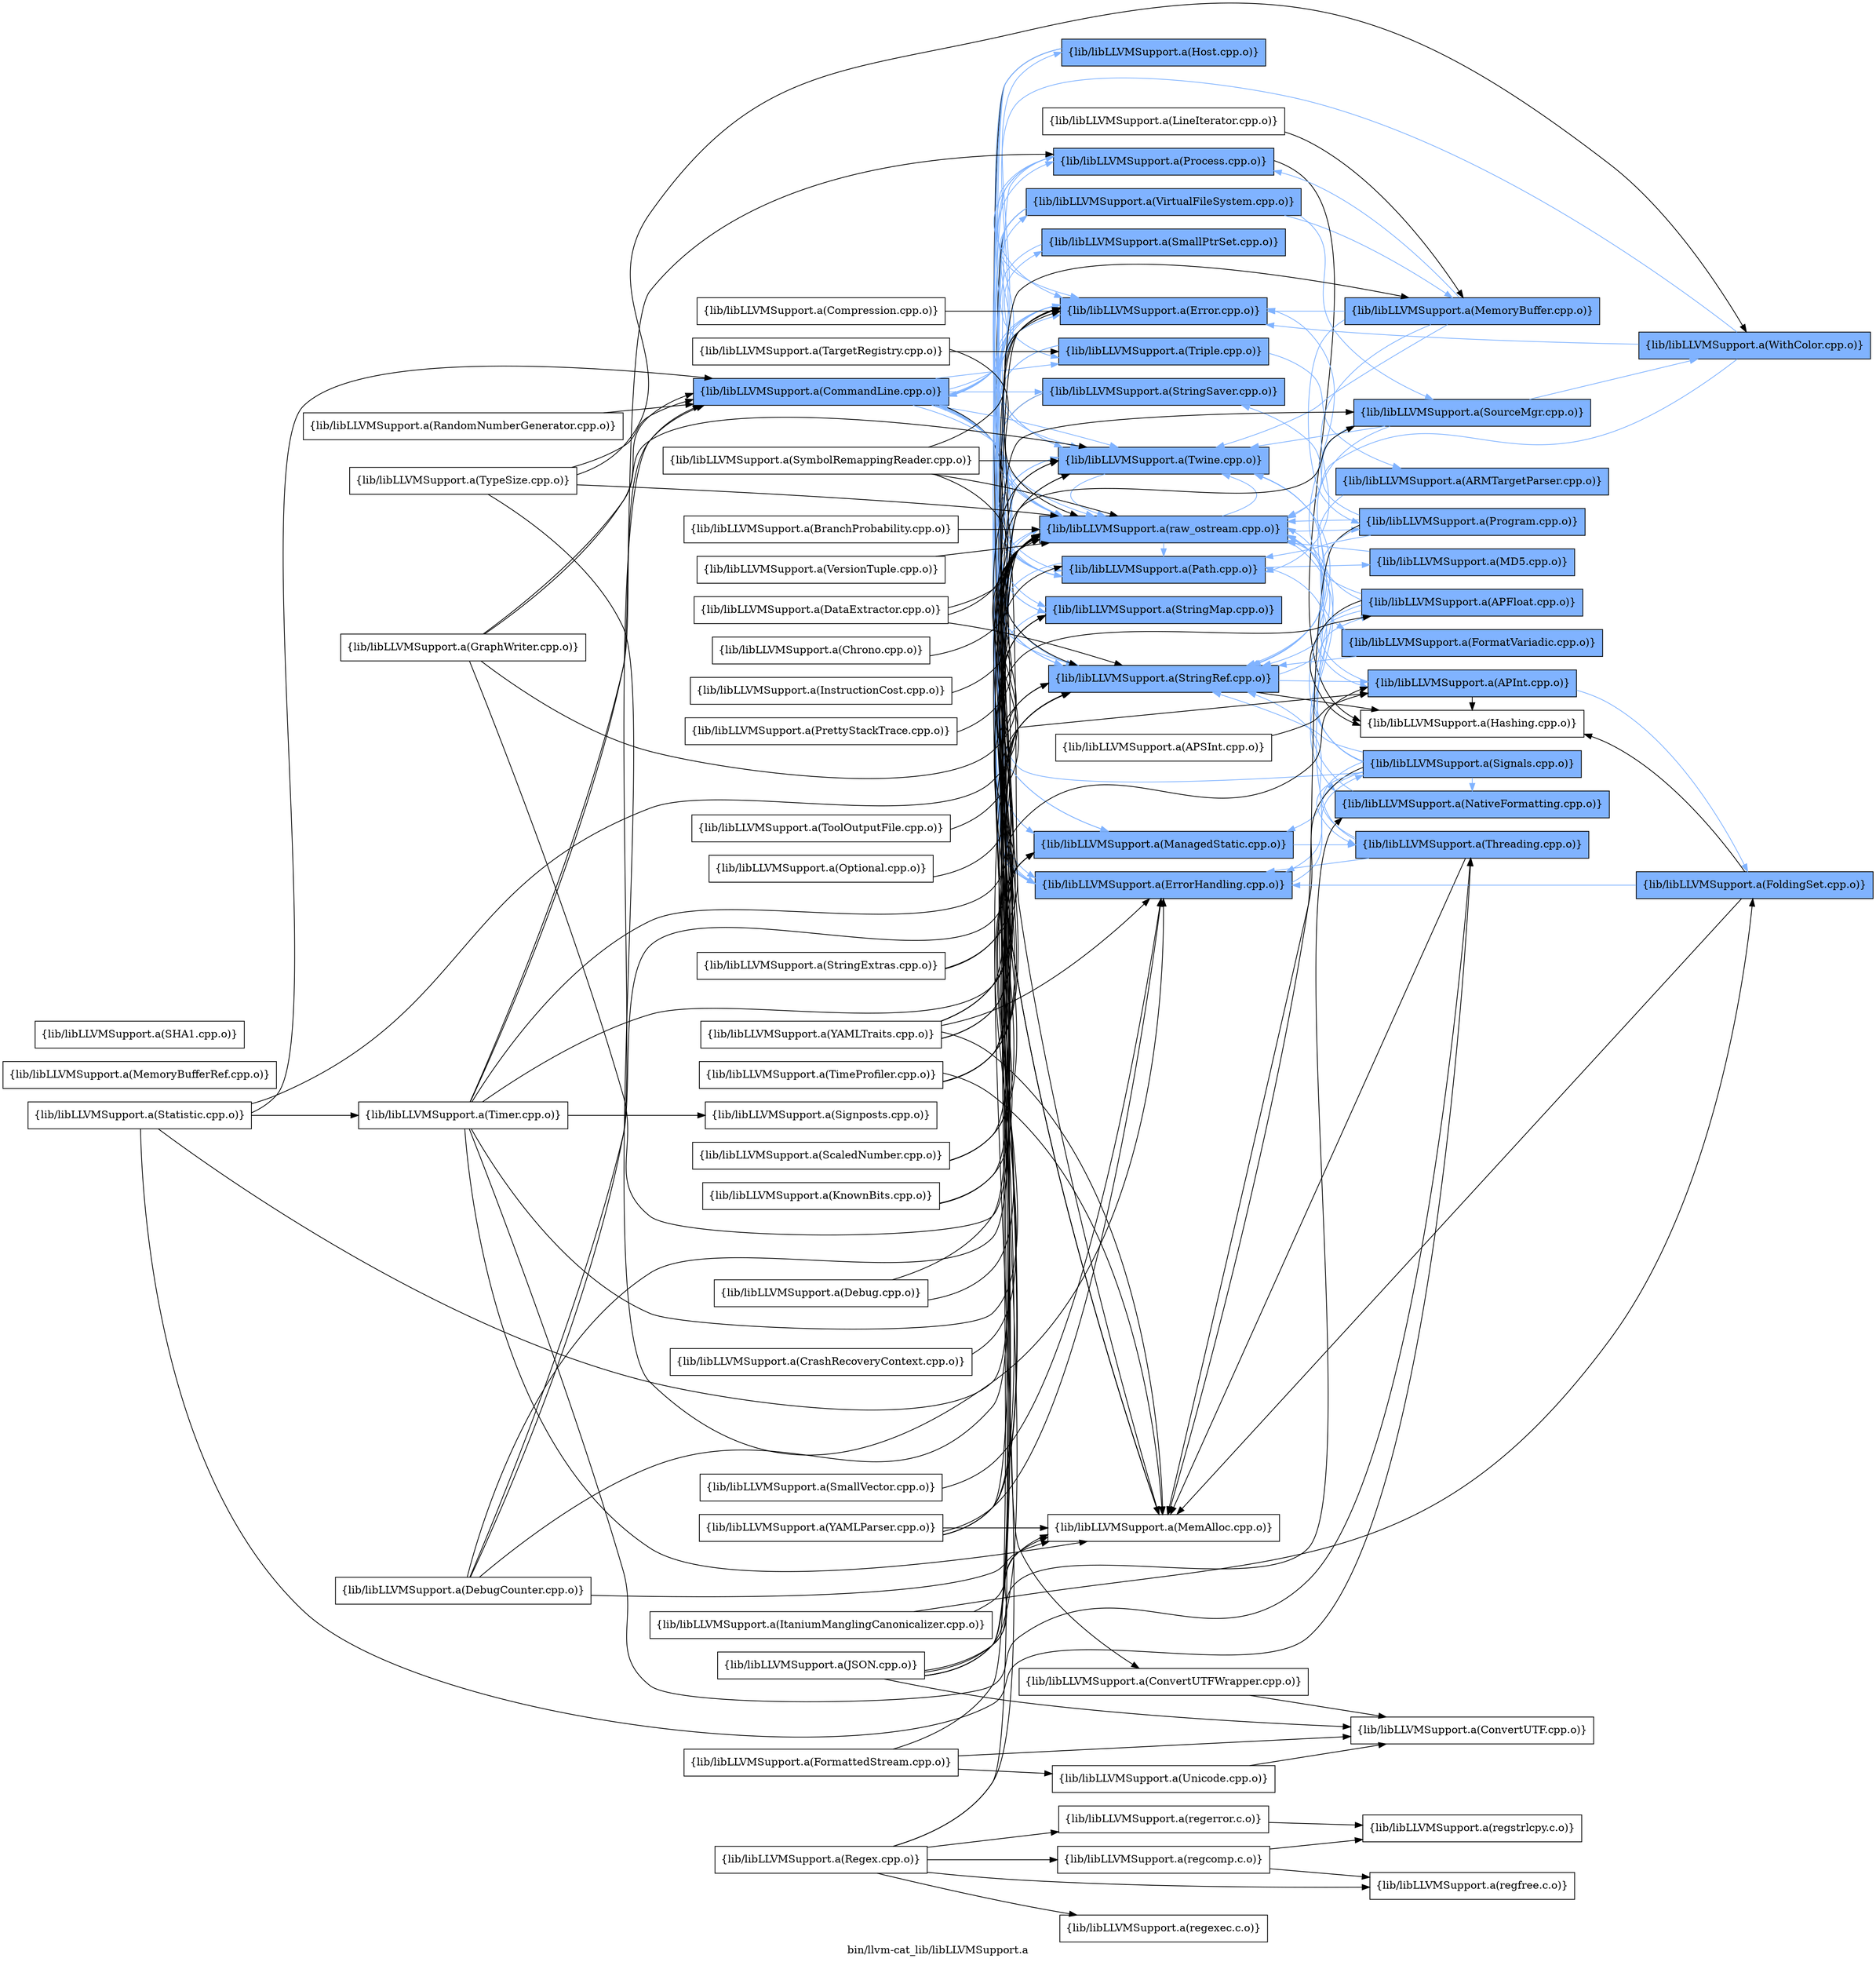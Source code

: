 digraph "bin/llvm-cat_lib/libLLVMSupport.a" {
	label="bin/llvm-cat_lib/libLLVMSupport.a";
	rankdir=LR;
	{ rank=same; Node0x56479cb316b8;  }
	{ rank=same; Node0x56479cb30358; Node0x56479cb2f458; Node0x56479cb2de28; Node0x56479cb31ac8; Node0x56479cb2ad68; Node0x56479cb2aa98; Node0x56479cb2e5f8; Node0x56479cb2eeb8; Node0x56479cb2d428; Node0x56479cb28928; Node0x56479cb2af98; Node0x56479cb2a3b8; Node0x56479cb2d1a8; Node0x56479cb2a7c8; Node0x56479cb2a0e8; Node0x56479cb2a408;  }
	{ rank=same; Node0x56479cb2fbd8; Node0x56479cb30038; Node0x56479cb2c618; Node0x56479cb312a8; Node0x56479cb2a868; Node0x56479cb30bc8; Node0x56479cb2f5e8; Node0x56479cb2de78; Node0x56479cb2e148; Node0x56479cb28f18; Node0x56479cb2c208; Node0x56479cb308f8; Node0x56479cb2b128;  }
	{ rank=same; Node0x56479cb316b8;  }
	{ rank=same; Node0x56479cb30358; Node0x56479cb2f458; Node0x56479cb2de28; Node0x56479cb31ac8; Node0x56479cb2ad68; Node0x56479cb2aa98; Node0x56479cb2e5f8; Node0x56479cb2eeb8; Node0x56479cb2d428; Node0x56479cb28928; Node0x56479cb2af98; Node0x56479cb2a3b8; Node0x56479cb2d1a8; Node0x56479cb2a7c8; Node0x56479cb2a0e8; Node0x56479cb2a408;  }
	{ rank=same; Node0x56479cb2fbd8; Node0x56479cb30038; Node0x56479cb2c618; Node0x56479cb312a8; Node0x56479cb2a868; Node0x56479cb30bc8; Node0x56479cb2f5e8; Node0x56479cb2de78; Node0x56479cb2e148; Node0x56479cb28f18; Node0x56479cb2c208; Node0x56479cb308f8; Node0x56479cb2b128;  }

	Node0x56479cb316b8 [shape=record,shape=box,group=1,style=filled,fillcolor="0.600000 0.5 1",label="{lib/libLLVMSupport.a(CommandLine.cpp.o)}"];
	Node0x56479cb316b8 -> Node0x56479cb30358[color="0.600000 0.5 1"];
	Node0x56479cb316b8 -> Node0x56479cb2f458[color="0.600000 0.5 1"];
	Node0x56479cb316b8 -> Node0x56479cb2de28[color="0.600000 0.5 1"];
	Node0x56479cb316b8 -> Node0x56479cb31ac8;
	Node0x56479cb316b8 -> Node0x56479cb2ad68[color="0.600000 0.5 1"];
	Node0x56479cb316b8 -> Node0x56479cb2aa98[color="0.600000 0.5 1"];
	Node0x56479cb316b8 -> Node0x56479cb2e5f8[color="0.600000 0.5 1"];
	Node0x56479cb316b8 -> Node0x56479cb2eeb8;
	Node0x56479cb316b8 -> Node0x56479cb2d428[color="0.600000 0.5 1"];
	Node0x56479cb316b8 -> Node0x56479cb28928[color="0.600000 0.5 1"];
	Node0x56479cb316b8 -> Node0x56479cb2af98[color="0.600000 0.5 1"];
	Node0x56479cb316b8 -> Node0x56479cb2a3b8[color="0.600000 0.5 1"];
	Node0x56479cb316b8 -> Node0x56479cb2d1a8[color="0.600000 0.5 1"];
	Node0x56479cb316b8 -> Node0x56479cb2a7c8[color="0.600000 0.5 1"];
	Node0x56479cb316b8 -> Node0x56479cb2a0e8[color="0.600000 0.5 1"];
	Node0x56479cb316b8 -> Node0x56479cb2a408[color="0.600000 0.5 1"];
	Node0x56479cb2ad68 [shape=record,shape=box,group=1,style=filled,fillcolor="0.600000 0.5 1",label="{lib/libLLVMSupport.a(Error.cpp.o)}"];
	Node0x56479cb2ad68 -> Node0x56479cb2f458[color="0.600000 0.5 1"];
	Node0x56479cb2ad68 -> Node0x56479cb2aa98[color="0.600000 0.5 1"];
	Node0x56479cb2ad68 -> Node0x56479cb2e5f8[color="0.600000 0.5 1"];
	Node0x56479cb2ad68 -> Node0x56479cb2d1a8[color="0.600000 0.5 1"];
	Node0x56479cb2e5f8 [shape=record,shape=box,group=1,style=filled,fillcolor="0.600000 0.5 1",label="{lib/libLLVMSupport.a(ManagedStatic.cpp.o)}"];
	Node0x56479cb2e5f8 -> Node0x56479cb30bc8[color="0.600000 0.5 1"];
	Node0x56479cb2eeb8 [shape=record,shape=box,group=0,label="{lib/libLLVMSupport.a(MemAlloc.cpp.o)}"];
	Node0x56479cb30038 [shape=record,shape=box,group=1,style=filled,fillcolor="0.600000 0.5 1",label="{lib/libLLVMSupport.a(MemoryBuffer.cpp.o)}"];
	Node0x56479cb30038 -> Node0x56479cb2f458[color="0.600000 0.5 1"];
	Node0x56479cb30038 -> Node0x56479cb2ad68[color="0.600000 0.5 1"];
	Node0x56479cb30038 -> Node0x56479cb2a0e8[color="0.600000 0.5 1"];
	Node0x56479cb30038 -> Node0x56479cb2a408[color="0.600000 0.5 1"];
	Node0x56479cb30038 -> Node0x56479cb308f8[color="0.600000 0.5 1"];
	Node0x56479cb2b8f8 [shape=record,shape=box,group=0,label="{lib/libLLVMSupport.a(MemoryBufferRef.cpp.o)}"];
	Node0x56479cb2c618 [shape=record,shape=box,group=1,style=filled,fillcolor="0.600000 0.5 1",label="{lib/libLLVMSupport.a(SourceMgr.cpp.o)}"];
	Node0x56479cb2c618 -> Node0x56479cb2f458[color="0.600000 0.5 1"];
	Node0x56479cb2c618 -> Node0x56479cb2db08[color="0.600000 0.5 1"];
	Node0x56479cb2c618 -> Node0x56479cb2a3b8[color="0.600000 0.5 1"];
	Node0x56479cb2c618 -> Node0x56479cb2d1a8[color="0.600000 0.5 1"];
	Node0x56479cb2d1a8 [shape=record,shape=box,group=1,style=filled,fillcolor="0.600000 0.5 1",label="{lib/libLLVMSupport.a(raw_ostream.cpp.o)}"];
	Node0x56479cb2d1a8 -> Node0x56479cb2f458[color="0.600000 0.5 1"];
	Node0x56479cb2d1a8 -> Node0x56479cb2ad68[color="0.600000 0.5 1"];
	Node0x56479cb2d1a8 -> Node0x56479cb2aa98[color="0.600000 0.5 1"];
	Node0x56479cb2d1a8 -> Node0x56479cb28f18[color="0.600000 0.5 1"];
	Node0x56479cb2d1a8 -> Node0x56479cb2c208[color="0.600000 0.5 1"];
	Node0x56479cb2d1a8 -> Node0x56479cb2a0e8[color="0.600000 0.5 1"];
	Node0x56479cb2d1a8 -> Node0x56479cb2a408[color="0.600000 0.5 1"];
	Node0x56479cb2d1a8 -> Node0x56479cb308f8[color="0.600000 0.5 1"];
	Node0x56479cb31988 [shape=record,shape=box,group=0,label="{lib/libLLVMSupport.a(Timer.cpp.o)}"];
	Node0x56479cb31988 -> Node0x56479cb31258;
	Node0x56479cb31988 -> Node0x56479cb316b8;
	Node0x56479cb31988 -> Node0x56479cb2e5f8;
	Node0x56479cb31988 -> Node0x56479cb2eeb8;
	Node0x56479cb31988 -> Node0x56479cb28928;
	Node0x56479cb31988 -> Node0x56479cb2d1a8;
	Node0x56479cb31988 -> Node0x56479cb2a408;
	Node0x56479cb31988 -> Node0x56479cb30bc8;
	Node0x56479cb30358 [shape=record,shape=box,group=1,style=filled,fillcolor="0.600000 0.5 1",label="{lib/libLLVMSupport.a(Triple.cpp.o)}"];
	Node0x56479cb30358 -> Node0x56479cb2fbd8[color="0.600000 0.5 1"];
	Node0x56479cb30358 -> Node0x56479cb2f458[color="0.600000 0.5 1"];
	Node0x56479cb30358 -> Node0x56479cb2a3b8[color="0.600000 0.5 1"];
	Node0x56479cb2f458 [shape=record,shape=box,group=1,style=filled,fillcolor="0.600000 0.5 1",label="{lib/libLLVMSupport.a(Twine.cpp.o)}"];
	Node0x56479cb2f458 -> Node0x56479cb2d1a8[color="0.600000 0.5 1"];
	Node0x56479cb2ecd8 [shape=record,shape=box,group=0,label="{lib/libLLVMSupport.a(TypeSize.cpp.o)}"];
	Node0x56479cb2ecd8 -> Node0x56479cb2db08;
	Node0x56479cb2ecd8 -> Node0x56479cb316b8;
	Node0x56479cb2ecd8 -> Node0x56479cb2aa98;
	Node0x56479cb2ecd8 -> Node0x56479cb2d1a8;
	Node0x56479cb2f5e8 [shape=record,shape=box,group=1,style=filled,fillcolor="0.600000 0.5 1",label="{lib/libLLVMSupport.a(APFloat.cpp.o)}"];
	Node0x56479cb2f5e8 -> Node0x56479cb2de78[color="0.600000 0.5 1"];
	Node0x56479cb2f5e8 -> Node0x56479cb2ad68[color="0.600000 0.5 1"];
	Node0x56479cb2f5e8 -> Node0x56479cb2e148;
	Node0x56479cb2f5e8 -> Node0x56479cb2a3b8[color="0.600000 0.5 1"];
	Node0x56479cb2f5e8 -> Node0x56479cb2d1a8[color="0.600000 0.5 1"];
	Node0x56479cb2de78 [shape=record,shape=box,group=1,style=filled,fillcolor="0.600000 0.5 1",label="{lib/libLLVMSupport.a(APInt.cpp.o)}"];
	Node0x56479cb2de78 -> Node0x56479cb29e18[color="0.600000 0.5 1"];
	Node0x56479cb2de78 -> Node0x56479cb2e148;
	Node0x56479cb2de78 -> Node0x56479cb2d1a8[color="0.600000 0.5 1"];
	Node0x56479cb2b128 [shape=record,shape=box,group=1,style=filled,fillcolor="0.600000 0.5 1",label="{lib/libLLVMSupport.a(MD5.cpp.o)}"];
	Node0x56479cb2b128 -> Node0x56479cb2d1a8[color="0.600000 0.5 1"];
	Node0x56479cb28928 [shape=record,shape=box,group=1,style=filled,fillcolor="0.600000 0.5 1",label="{lib/libLLVMSupport.a(StringMap.cpp.o)}"];
	Node0x56479cb28928 -> Node0x56479cb2aa98[color="0.600000 0.5 1"];
	Node0x56479cb2af98 [shape=record,shape=box,group=1,style=filled,fillcolor="0.600000 0.5 1",label="{lib/libLLVMSupport.a(StringSaver.cpp.o)}"];
	Node0x56479cb2af98 -> Node0x56479cb2eeb8;
	Node0x56479cb2af98 -> Node0x56479cb2a3b8[color="0.600000 0.5 1"];
	Node0x56479cb2aa98 [shape=record,shape=box,group=1,style=filled,fillcolor="0.600000 0.5 1",label="{lib/libLLVMSupport.a(ErrorHandling.cpp.o)}"];
	Node0x56479cb2aa98 -> Node0x56479cb2f458[color="0.600000 0.5 1"];
	Node0x56479cb2aa98 -> Node0x56479cb2d1a8[color="0.600000 0.5 1"];
	Node0x56479cb2aa98 -> Node0x56479cb2a868[color="0.600000 0.5 1"];
	Node0x56479cb2b948 [shape=record,shape=box,group=0,label="{lib/libLLVMSupport.a(SHA1.cpp.o)}"];
	Node0x56479cb2a3b8 [shape=record,shape=box,group=1,style=filled,fillcolor="0.600000 0.5 1",label="{lib/libLLVMSupport.a(StringRef.cpp.o)}"];
	Node0x56479cb2a3b8 -> Node0x56479cb2f5e8[color="0.600000 0.5 1"];
	Node0x56479cb2a3b8 -> Node0x56479cb2de78[color="0.600000 0.5 1"];
	Node0x56479cb2a3b8 -> Node0x56479cb2ad68[color="0.600000 0.5 1"];
	Node0x56479cb2a3b8 -> Node0x56479cb2e148;
	Node0x56479cb29c88 [shape=record,shape=box,group=0,label="{lib/libLLVMSupport.a(FormattedStream.cpp.o)}"];
	Node0x56479cb29c88 -> Node0x56479cb2e508;
	Node0x56479cb29c88 -> Node0x56479cb312a8;
	Node0x56479cb29c88 -> Node0x56479cb2d1a8;
	Node0x56479cb29698 [shape=record,shape=box,group=0,label="{lib/libLLVMSupport.a(StringExtras.cpp.o)}"];
	Node0x56479cb29698 -> Node0x56479cb2a3b8;
	Node0x56479cb29698 -> Node0x56479cb2d1a8;
	Node0x56479cb29e18 [shape=record,shape=box,group=1,style=filled,fillcolor="0.600000 0.5 1",label="{lib/libLLVMSupport.a(FoldingSet.cpp.o)}"];
	Node0x56479cb29e18 -> Node0x56479cb2aa98[color="0.600000 0.5 1"];
	Node0x56479cb29e18 -> Node0x56479cb2e148;
	Node0x56479cb29e18 -> Node0x56479cb2eeb8;
	Node0x56479cb2d3d8 [shape=record,shape=box,group=0,label="{lib/libLLVMSupport.a(Regex.cpp.o)}"];
	Node0x56479cb2d3d8 -> Node0x56479cb2f458;
	Node0x56479cb2d3d8 -> Node0x56479cb2a3b8;
	Node0x56479cb2d3d8 -> Node0x56479cb2d518;
	Node0x56479cb2d3d8 -> Node0x56479cb2cd98;
	Node0x56479cb2d3d8 -> Node0x56479cb29878;
	Node0x56479cb2d3d8 -> Node0x56479cb298c8;
	Node0x56479cb2d428 [shape=record,shape=box,group=1,style=filled,fillcolor="0.600000 0.5 1",label="{lib/libLLVMSupport.a(SmallPtrSet.cpp.o)}"];
	Node0x56479cb2d428 -> Node0x56479cb2aa98[color="0.600000 0.5 1"];
	Node0x56479cb2e148 [shape=record,shape=box,group=0,label="{lib/libLLVMSupport.a(Hashing.cpp.o)}"];
	Node0x56479cb2a0e8 [shape=record,shape=box,group=1,style=filled,fillcolor="0.600000 0.5 1",label="{lib/libLLVMSupport.a(Path.cpp.o)}"];
	Node0x56479cb2a0e8 -> Node0x56479cb2f458[color="0.600000 0.5 1"];
	Node0x56479cb2a0e8 -> Node0x56479cb2ad68[color="0.600000 0.5 1"];
	Node0x56479cb2a0e8 -> Node0x56479cb2b128[color="0.600000 0.5 1"];
	Node0x56479cb2a0e8 -> Node0x56479cb2a3b8[color="0.600000 0.5 1"];
	Node0x56479cb2a0e8 -> Node0x56479cb2a408[color="0.600000 0.5 1"];
	Node0x56479cb2c208 [shape=record,shape=box,group=1,style=filled,fillcolor="0.600000 0.5 1",label="{lib/libLLVMSupport.a(NativeFormatting.cpp.o)}"];
	Node0x56479cb2c208 -> Node0x56479cb2d1a8[color="0.600000 0.5 1"];
	Node0x56479cb30bc8 [shape=record,shape=box,group=1,style=filled,fillcolor="0.600000 0.5 1",label="{lib/libLLVMSupport.a(Threading.cpp.o)}"];
	Node0x56479cb30bc8 -> Node0x56479cb2f458[color="0.600000 0.5 1"];
	Node0x56479cb30bc8 -> Node0x56479cb2aa98[color="0.600000 0.5 1"];
	Node0x56479cb30bc8 -> Node0x56479cb2eeb8;
	Node0x56479cb30bc8 -> Node0x56479cb2a3b8[color="0.600000 0.5 1"];
	Node0x56479cb32888 [shape=record,shape=box,group=0,label="{lib/libLLVMSupport.a(Chrono.cpp.o)}"];
	Node0x56479cb32888 -> Node0x56479cb2d1a8;
	Node0x56479cb2de28 [shape=record,shape=box,group=1,style=filled,fillcolor="0.600000 0.5 1",label="{lib/libLLVMSupport.a(VirtualFileSystem.cpp.o)}"];
	Node0x56479cb2de28 -> Node0x56479cb2f458[color="0.600000 0.5 1"];
	Node0x56479cb2de28 -> Node0x56479cb2ad68[color="0.600000 0.5 1"];
	Node0x56479cb2de28 -> Node0x56479cb2eeb8;
	Node0x56479cb2de28 -> Node0x56479cb30038[color="0.600000 0.5 1"];
	Node0x56479cb2de28 -> Node0x56479cb2c618[color="0.600000 0.5 1"];
	Node0x56479cb2de28 -> Node0x56479cb28928[color="0.600000 0.5 1"];
	Node0x56479cb2de28 -> Node0x56479cb2a3b8[color="0.600000 0.5 1"];
	Node0x56479cb2de28 -> Node0x56479cb2d1a8[color="0.600000 0.5 1"];
	Node0x56479cb2de28 -> Node0x56479cb2a0e8[color="0.600000 0.5 1"];
	Node0x56479cb31ac8 [shape=record,shape=box,group=0,label="{lib/libLLVMSupport.a(ConvertUTFWrapper.cpp.o)}"];
	Node0x56479cb31ac8 -> Node0x56479cb312a8;
	Node0x56479cb2a7c8 [shape=record,shape=box,group=1,style=filled,fillcolor="0.600000 0.5 1",label="{lib/libLLVMSupport.a(Host.cpp.o)}"];
	Node0x56479cb2a7c8 -> Node0x56479cb30358[color="0.600000 0.5 1"];
	Node0x56479cb2a7c8 -> Node0x56479cb2eeb8;
	Node0x56479cb2a7c8 -> Node0x56479cb28928[color="0.600000 0.5 1"];
	Node0x56479cb2a7c8 -> Node0x56479cb2a3b8[color="0.600000 0.5 1"];
	Node0x56479cb2a7c8 -> Node0x56479cb2d1a8[color="0.600000 0.5 1"];
	Node0x56479cb2a408 [shape=record,shape=box,group=1,style=filled,fillcolor="0.600000 0.5 1",label="{lib/libLLVMSupport.a(Process.cpp.o)}"];
	Node0x56479cb2a408 -> Node0x56479cb2ad68[color="0.600000 0.5 1"];
	Node0x56479cb2a408 -> Node0x56479cb2e148;
	Node0x56479cb2a408 -> Node0x56479cb2e5f8[color="0.600000 0.5 1"];
	Node0x56479cb2a408 -> Node0x56479cb2a0e8[color="0.600000 0.5 1"];
	Node0x56479cb312a8 [shape=record,shape=box,group=0,label="{lib/libLLVMSupport.a(ConvertUTF.cpp.o)}"];
	Node0x56479cb301c8 [shape=record,shape=box,group=0,label="{lib/libLLVMSupport.a(Debug.cpp.o)}"];
	Node0x56479cb301c8 -> Node0x56479cb2e5f8;
	Node0x56479cb301c8 -> Node0x56479cb2d1a8;
	Node0x56479cb2a868 [shape=record,shape=box,group=1,style=filled,fillcolor="0.600000 0.5 1",label="{lib/libLLVMSupport.a(Signals.cpp.o)}"];
	Node0x56479cb2a868 -> Node0x56479cb2f458[color="0.600000 0.5 1"];
	Node0x56479cb2a868 -> Node0x56479cb316b8[color="0.600000 0.5 1"];
	Node0x56479cb2a868 -> Node0x56479cb2aa98[color="0.600000 0.5 1"];
	Node0x56479cb2a868 -> Node0x56479cb2e5f8[color="0.600000 0.5 1"];
	Node0x56479cb2a868 -> Node0x56479cb2eeb8;
	Node0x56479cb2a868 -> Node0x56479cb2c208[color="0.600000 0.5 1"];
	Node0x56479cb2a868 -> Node0x56479cb2a3b8[color="0.600000 0.5 1"];
	Node0x56479cb2a868 -> Node0x56479cb2d1a8[color="0.600000 0.5 1"];
	Node0x56479cb2a868 -> Node0x56479cb2a0e8[color="0.600000 0.5 1"];
	Node0x56479cb2a868 -> Node0x56479cb30bc8[color="0.600000 0.5 1"];
	Node0x56479cb2e508 [shape=record,shape=box,group=0,label="{lib/libLLVMSupport.a(Unicode.cpp.o)}"];
	Node0x56479cb2e508 -> Node0x56479cb312a8;
	Node0x56479cb28f18 [shape=record,shape=box,group=1,style=filled,fillcolor="0.600000 0.5 1",label="{lib/libLLVMSupport.a(FormatVariadic.cpp.o)}"];
	Node0x56479cb28f18 -> Node0x56479cb2a3b8[color="0.600000 0.5 1"];
	Node0x56479cb2e828 [shape=record,shape=box,group=0,label="{lib/libLLVMSupport.a(InstructionCost.cpp.o)}"];
	Node0x56479cb2e828 -> Node0x56479cb2d1a8;
	Node0x56479cb308f8 [shape=record,shape=box,group=1,style=filled,fillcolor="0.600000 0.5 1",label="{lib/libLLVMSupport.a(Program.cpp.o)}"];
	Node0x56479cb308f8 -> Node0x56479cb2eeb8;
	Node0x56479cb308f8 -> Node0x56479cb2af98[color="0.600000 0.5 1"];
	Node0x56479cb308f8 -> Node0x56479cb2a3b8[color="0.600000 0.5 1"];
	Node0x56479cb308f8 -> Node0x56479cb2d1a8[color="0.600000 0.5 1"];
	Node0x56479cb308f8 -> Node0x56479cb2a0e8[color="0.600000 0.5 1"];
	Node0x56479cb2cde8 [shape=record,shape=box,group=0,label="{lib/libLLVMSupport.a(PrettyStackTrace.cpp.o)}"];
	Node0x56479cb2cde8 -> Node0x56479cb2d1a8;
	Node0x56479cb2c758 [shape=record,shape=box,group=0,label="{lib/libLLVMSupport.a(RandomNumberGenerator.cpp.o)}"];
	Node0x56479cb2c758 -> Node0x56479cb316b8;
	Node0x56479cb2d518 [shape=record,shape=box,group=0,label="{lib/libLLVMSupport.a(regcomp.c.o)}"];
	Node0x56479cb2d518 -> Node0x56479cb298c8;
	Node0x56479cb2d518 -> Node0x56479cb290a8;
	Node0x56479cb2cd98 [shape=record,shape=box,group=0,label="{lib/libLLVMSupport.a(regerror.c.o)}"];
	Node0x56479cb2cd98 -> Node0x56479cb290a8;
	Node0x56479cb29878 [shape=record,shape=box,group=0,label="{lib/libLLVMSupport.a(regexec.c.o)}"];
	Node0x56479cb298c8 [shape=record,shape=box,group=0,label="{lib/libLLVMSupport.a(regfree.c.o)}"];
	Node0x56479cb2d298 [shape=record,shape=box,group=0,label="{lib/libLLVMSupport.a(SmallVector.cpp.o)}"];
	Node0x56479cb2d298 -> Node0x56479cb2aa98;
	Node0x56479cb2db08 [shape=record,shape=box,group=1,style=filled,fillcolor="0.600000 0.5 1",label="{lib/libLLVMSupport.a(WithColor.cpp.o)}"];
	Node0x56479cb2db08 -> Node0x56479cb316b8[color="0.600000 0.5 1"];
	Node0x56479cb2db08 -> Node0x56479cb2ad68[color="0.600000 0.5 1"];
	Node0x56479cb2db08 -> Node0x56479cb2d1a8[color="0.600000 0.5 1"];
	Node0x56479cb29968 [shape=record,shape=box,group=0,label="{lib/libLLVMSupport.a(Statistic.cpp.o)}"];
	Node0x56479cb29968 -> Node0x56479cb31988;
	Node0x56479cb29968 -> Node0x56479cb316b8;
	Node0x56479cb29968 -> Node0x56479cb2e5f8;
	Node0x56479cb29968 -> Node0x56479cb2d1a8;
	Node0x56479cb29968 -> Node0x56479cb30bc8;
	Node0x56479cb2a188 [shape=record,shape=box,group=0,label="{lib/libLLVMSupport.a(TimeProfiler.cpp.o)}"];
	Node0x56479cb2a188 -> Node0x56479cb2f458;
	Node0x56479cb2a188 -> Node0x56479cb2ad68;
	Node0x56479cb2a188 -> Node0x56479cb2eeb8;
	Node0x56479cb2a188 -> Node0x56479cb28928;
	Node0x56479cb2a188 -> Node0x56479cb2d1a8;
	Node0x56479cb2a188 -> Node0x56479cb2a0e8;
	Node0x56479cb30ee8 [shape=record,shape=box,group=0,label="{lib/libLLVMSupport.a(JSON.cpp.o)}"];
	Node0x56479cb30ee8 -> Node0x56479cb2f458;
	Node0x56479cb30ee8 -> Node0x56479cb312a8;
	Node0x56479cb30ee8 -> Node0x56479cb2ad68;
	Node0x56479cb30ee8 -> Node0x56479cb2eeb8;
	Node0x56479cb30ee8 -> Node0x56479cb2c208;
	Node0x56479cb30ee8 -> Node0x56479cb2a3b8;
	Node0x56479cb30ee8 -> Node0x56479cb2d1a8;
	Node0x56479cb31258 [shape=record,shape=box,group=0,label="{lib/libLLVMSupport.a(Signposts.cpp.o)}"];
	Node0x56479cb30a88 [shape=record,shape=box,group=0,label="{lib/libLLVMSupport.a(ToolOutputFile.cpp.o)}"];
	Node0x56479cb30a88 -> Node0x56479cb2d1a8;
	Node0x56479cb2fbd8 [shape=record,shape=box,group=1,style=filled,fillcolor="0.600000 0.5 1",label="{lib/libLLVMSupport.a(ARMTargetParser.cpp.o)}"];
	Node0x56479cb2fbd8 -> Node0x56479cb2a3b8[color="0.600000 0.5 1"];
	Node0x56479cb2e238 [shape=record,shape=box,group=0,label="{lib/libLLVMSupport.a(YAMLParser.cpp.o)}"];
	Node0x56479cb2e238 -> Node0x56479cb2aa98;
	Node0x56479cb2e238 -> Node0x56479cb2eeb8;
	Node0x56479cb2e238 -> Node0x56479cb30038;
	Node0x56479cb2e238 -> Node0x56479cb2c618;
	Node0x56479cb2e238 -> Node0x56479cb2a3b8;
	Node0x56479cb2e238 -> Node0x56479cb2d1a8;
	Node0x56479cb290a8 [shape=record,shape=box,group=0,label="{lib/libLLVMSupport.a(regstrlcpy.c.o)}"];
	Node0x56479cb30c68 [shape=record,shape=box,group=0,label="{lib/libLLVMSupport.a(CrashRecoveryContext.cpp.o)}"];
	Node0x56479cb30c68 -> Node0x56479cb2e5f8;
	Node0x56479cb30718 [shape=record,shape=box,group=0,label="{lib/libLLVMSupport.a(TargetRegistry.cpp.o)}"];
	Node0x56479cb30718 -> Node0x56479cb30358;
	Node0x56479cb30718 -> Node0x56479cb2d1a8;
	Node0x56479cb2e0a8 [shape=record,shape=box,group=0,label="{lib/libLLVMSupport.a(APSInt.cpp.o)}"];
	Node0x56479cb2e0a8 -> Node0x56479cb2de78;
	Node0x56479cb293c8 [shape=record,shape=box,group=0,label="{lib/libLLVMSupport.a(KnownBits.cpp.o)}"];
	Node0x56479cb293c8 -> Node0x56479cb2de78;
	Node0x56479cb293c8 -> Node0x56479cb2d1a8;
	Node0x56479cb2a5e8 [shape=record,shape=box,group=0,label="{lib/libLLVMSupport.a(Optional.cpp.o)}"];
	Node0x56479cb2a5e8 -> Node0x56479cb2d1a8;
	Node0x56479cb30f88 [shape=record,shape=box,group=0,label="{lib/libLLVMSupport.a(GraphWriter.cpp.o)}"];
	Node0x56479cb30f88 -> Node0x56479cb2f458;
	Node0x56479cb30f88 -> Node0x56479cb316b8;
	Node0x56479cb30f88 -> Node0x56479cb2a3b8;
	Node0x56479cb30f88 -> Node0x56479cb2d1a8;
	Node0x56479cb2be98 [shape=record,shape=box,group=0,label="{lib/libLLVMSupport.a(BranchProbability.cpp.o)}"];
	Node0x56479cb2be98 -> Node0x56479cb2d1a8;
	Node0x56479cb2f598 [shape=record,shape=box,group=0,label="{lib/libLLVMSupport.a(ScaledNumber.cpp.o)}"];
	Node0x56479cb2f598 -> Node0x56479cb2f5e8;
	Node0x56479cb2f598 -> Node0x56479cb2de78;
	Node0x56479cb2f598 -> Node0x56479cb2d1a8;
	Node0x56479cb2dc48 [shape=record,shape=box,group=0,label="{lib/libLLVMSupport.a(DebugCounter.cpp.o)}"];
	Node0x56479cb2dc48 -> Node0x56479cb316b8;
	Node0x56479cb2dc48 -> Node0x56479cb2e5f8;
	Node0x56479cb2dc48 -> Node0x56479cb2eeb8;
	Node0x56479cb2dc48 -> Node0x56479cb2a3b8;
	Node0x56479cb2dc48 -> Node0x56479cb2d1a8;
	Node0x56479cb289c8 [shape=record,shape=box,group=0,label="{lib/libLLVMSupport.a(Compression.cpp.o)}"];
	Node0x56479cb289c8 -> Node0x56479cb2ad68;
	Node0x56479cb2a2c8 [shape=record,shape=box,group=0,label="{lib/libLLVMSupport.a(ItaniumManglingCanonicalizer.cpp.o)}"];
	Node0x56479cb2a2c8 -> Node0x56479cb29e18;
	Node0x56479cb2a2c8 -> Node0x56479cb2eeb8;
	Node0x56479cb29f08 [shape=record,shape=box,group=0,label="{lib/libLLVMSupport.a(LineIterator.cpp.o)}"];
	Node0x56479cb29f08 -> Node0x56479cb30038;
	Node0x56479cb28c98 [shape=record,shape=box,group=0,label="{lib/libLLVMSupport.a(SymbolRemappingReader.cpp.o)}"];
	Node0x56479cb28c98 -> Node0x56479cb2f458;
	Node0x56479cb28c98 -> Node0x56479cb2ad68;
	Node0x56479cb28c98 -> Node0x56479cb2a3b8;
	Node0x56479cb28c98 -> Node0x56479cb2d1a8;
	Node0x56479cb31f28 [shape=record,shape=box,group=0,label="{lib/libLLVMSupport.a(DataExtractor.cpp.o)}"];
	Node0x56479cb31f28 -> Node0x56479cb2ad68;
	Node0x56479cb31f28 -> Node0x56479cb2a3b8;
	Node0x56479cb31f28 -> Node0x56479cb2d1a8;
	Node0x56479cb2e4b8 [shape=record,shape=box,group=0,label="{lib/libLLVMSupport.a(YAMLTraits.cpp.o)}"];
	Node0x56479cb2e4b8 -> Node0x56479cb2f458;
	Node0x56479cb2e4b8 -> Node0x56479cb2aa98;
	Node0x56479cb2e4b8 -> Node0x56479cb2eeb8;
	Node0x56479cb2e4b8 -> Node0x56479cb2c618;
	Node0x56479cb2e4b8 -> Node0x56479cb28928;
	Node0x56479cb2e4b8 -> Node0x56479cb2a3b8;
	Node0x56479cb2e4b8 -> Node0x56479cb2d1a8;
	Node0x56479cb2eb48 [shape=record,shape=box,group=0,label="{lib/libLLVMSupport.a(VersionTuple.cpp.o)}"];
	Node0x56479cb2eb48 -> Node0x56479cb2d1a8;
}
